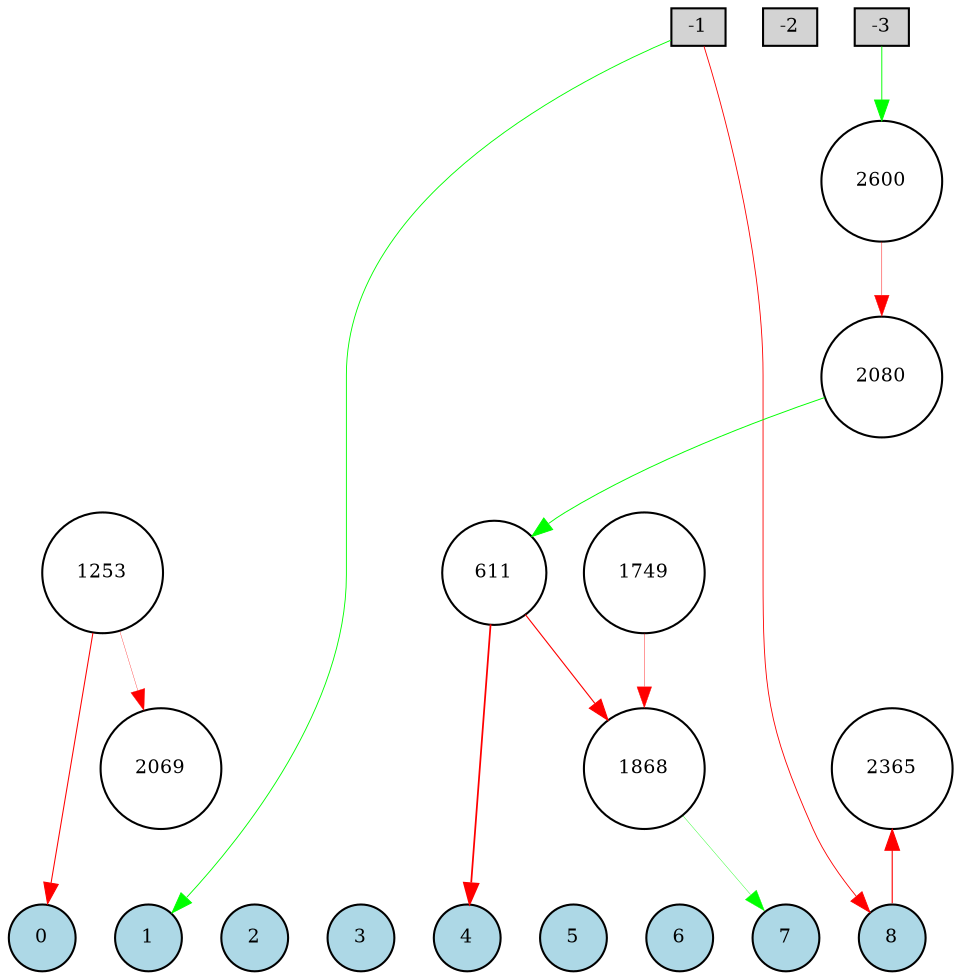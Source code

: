 digraph {
	node [fontsize=9 height=0.2 shape=circle width=0.2]
	subgraph inputs {
		node [shape=box style=filled]
		rank=source
		-1 [fillcolor=lightgray]
		-2 [fillcolor=lightgray]
		-1 -> -2 [style=invis]
		-3 [fillcolor=lightgray]
		-2 -> -3 [style=invis]
	}
	subgraph outputs {
		node [style=filled]
		rank=sink
		0 [fillcolor=lightblue fontsize=9 height=0.2 shape=circle width=0.2]
		1 [fillcolor=lightblue fontsize=9 height=0.2 shape=circle width=0.2]
		0 -> 1 [style=invis]
		2 [fillcolor=lightblue fontsize=9 height=0.2 shape=circle width=0.2]
		1 -> 2 [style=invis]
		3 [fillcolor=lightblue fontsize=9 height=0.2 shape=circle width=0.2]
		2 -> 3 [style=invis]
		4 [fillcolor=lightblue fontsize=9 height=0.2 shape=circle width=0.2]
		3 -> 4 [style=invis]
		5 [fillcolor=lightblue fontsize=9 height=0.2 shape=circle width=0.2]
		4 -> 5 [style=invis]
		6 [fillcolor=lightblue fontsize=9 height=0.2 shape=circle width=0.2]
		5 -> 6 [style=invis]
		7 [fillcolor=lightblue fontsize=9 height=0.2 shape=circle width=0.2]
		6 -> 7 [style=invis]
		8 [fillcolor=lightblue fontsize=9 height=0.2 shape=circle width=0.2]
		7 -> 8 [style=invis]
	}
	1253 [fillcolor=white style=filled]
	611 [fillcolor=white style=filled]
	2080 [fillcolor=white style=filled]
	1868 [fillcolor=white style=filled]
	2600 [fillcolor=white style=filled]
	1749 [fillcolor=white style=filled]
	-1 -> 1 [color=green penwidth=0.4341528762549769 style=solid]
	611 -> 4 [color=red penwidth=0.8450370961932754 style=solid]
	611 -> 1868 [color=red penwidth=0.5365973669551869 style=solid]
	2080 -> 611 [color=green penwidth=0.4572361903550869 style=solid]
	1253 -> 0 [color=red penwidth=0.5034894794241536 style=solid]
	8 -> 2365 [color=red penwidth=0.536911173035562 style=solid]
	1749 -> 1868 [color=red penwidth=0.19093528835140472 style=solid]
	-1 -> 8 [color=red penwidth=0.4214596530371122 style=solid]
	1868 -> 7 [color=green penwidth=0.1780475544823219 style=solid]
	-3 -> 2600 [color=green penwidth=0.45009194620709436 style=solid]
	2600 -> 2080 [color=red penwidth=0.2200543211990821 style=solid]
	1253 -> 2069 [color=red penwidth=0.14863868103528843 style=solid]
}
